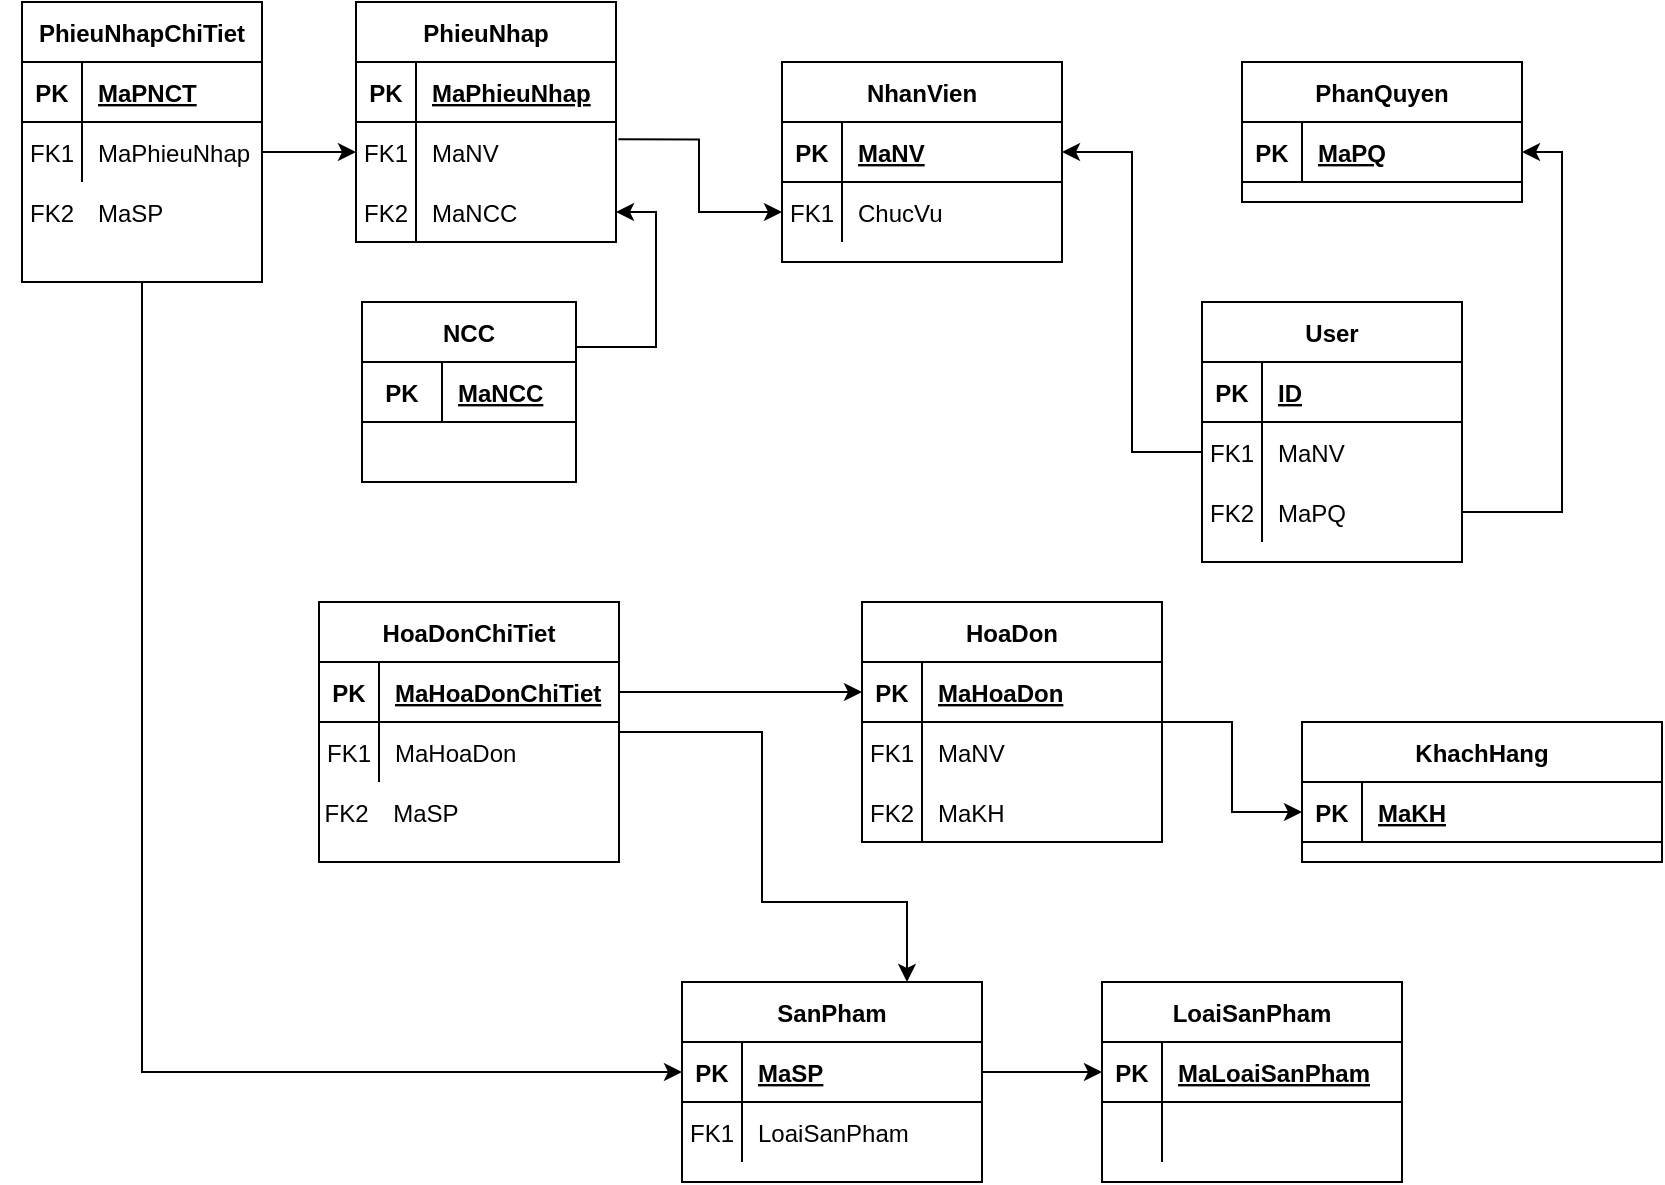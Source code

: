 <mxfile version="13.7.7" type="github">
  <diagram id="R2lEEEUBdFMjLlhIrx00" name="Page-1">
    <mxGraphModel dx="1117" dy="624" grid="1" gridSize="10" guides="1" tooltips="1" connect="1" arrows="1" fold="1" page="1" pageScale="1" pageWidth="1654" pageHeight="2336" math="0" shadow="0" extFonts="Permanent Marker^https://fonts.googleapis.com/css?family=Permanent+Marker">
      <root>
        <mxCell id="0" />
        <mxCell id="1" parent="0" />
        <mxCell id="XAEyPwpKt_tQeQl33N0e-3" style="edgeStyle=orthogonalEdgeStyle;rounded=0;orthogonalLoop=1;jettySize=auto;html=1;exitX=0;exitY=0.5;exitDx=0;exitDy=0;entryX=1;entryY=0.5;entryDx=0;entryDy=0;" edge="1" parent="1" source="C-vyLk0tnHw3VtMMgP7b-6" target="C-vyLk0tnHw3VtMMgP7b-24">
          <mxGeometry relative="1" as="geometry" />
        </mxCell>
        <mxCell id="XAEyPwpKt_tQeQl33N0e-4" style="edgeStyle=orthogonalEdgeStyle;rounded=0;orthogonalLoop=1;jettySize=auto;html=1;exitX=1;exitY=0.5;exitDx=0;exitDy=0;entryX=1;entryY=0.5;entryDx=0;entryDy=0;" edge="1" parent="1" source="C-vyLk0tnHw3VtMMgP7b-9" target="C-vyLk0tnHw3VtMMgP7b-14">
          <mxGeometry relative="1" as="geometry" />
        </mxCell>
        <mxCell id="XAEyPwpKt_tQeQl33N0e-17" style="edgeStyle=orthogonalEdgeStyle;rounded=0;orthogonalLoop=1;jettySize=auto;html=1;entryX=0;entryY=0.5;entryDx=0;entryDy=0;exitX=1.009;exitY=0.289;exitDx=0;exitDy=0;exitPerimeter=0;" edge="1" parent="1" source="XAEyPwpKt_tQeQl33N0e-45" target="C-vyLk0tnHw3VtMMgP7b-27">
          <mxGeometry relative="1" as="geometry">
            <mxPoint x="770" y="305" as="sourcePoint" />
          </mxGeometry>
        </mxCell>
        <mxCell id="XAEyPwpKt_tQeQl33N0e-54" style="edgeStyle=orthogonalEdgeStyle;rounded=0;orthogonalLoop=1;jettySize=auto;html=1;entryX=1;entryY=0.5;entryDx=0;entryDy=0;exitX=1;exitY=0.25;exitDx=0;exitDy=0;" edge="1" parent="1" source="XAEyPwpKt_tQeQl33N0e-18" target="XAEyPwpKt_tQeQl33N0e-48">
          <mxGeometry relative="1" as="geometry">
            <mxPoint x="827" y="330" as="targetPoint" />
          </mxGeometry>
        </mxCell>
        <mxCell id="XAEyPwpKt_tQeQl33N0e-25" value="" style="shape=partialRectangle;collapsible=0;dropTarget=0;pointerEvents=0;fillColor=none;points=[[0,0.5],[1,0.5]];portConstraint=eastwest;top=0;left=0;right=0;bottom=0;" vertex="1" parent="1">
          <mxGeometry x="520" y="550" width="250" height="20" as="geometry" />
        </mxCell>
        <mxCell id="XAEyPwpKt_tQeQl33N0e-26" value="" style="shape=partialRectangle;overflow=hidden;connectable=0;fillColor=none;top=0;left=0;bottom=0;right=0;" vertex="1" parent="XAEyPwpKt_tQeQl33N0e-25">
          <mxGeometry width="30" height="20" as="geometry" />
        </mxCell>
        <mxCell id="XAEyPwpKt_tQeQl33N0e-27" value="" style="shape=partialRectangle;overflow=hidden;connectable=0;fillColor=none;top=0;left=0;bottom=0;right=0;align=left;spacingLeft=6;" vertex="1" parent="XAEyPwpKt_tQeQl33N0e-25">
          <mxGeometry x="30" width="220" height="20" as="geometry" />
        </mxCell>
        <mxCell id="XAEyPwpKt_tQeQl33N0e-103" style="edgeStyle=orthogonalEdgeStyle;rounded=0;orthogonalLoop=1;jettySize=auto;html=1;exitX=1;exitY=0.5;exitDx=0;exitDy=0;entryX=0;entryY=0.5;entryDx=0;entryDy=0;" edge="1" parent="1" source="XAEyPwpKt_tQeQl33N0e-94" target="XAEyPwpKt_tQeQl33N0e-45">
          <mxGeometry relative="1" as="geometry" />
        </mxCell>
        <mxCell id="C-vyLk0tnHw3VtMMgP7b-23" value="NhanVien" style="shape=table;startSize=30;container=1;collapsible=1;childLayout=tableLayout;fixedRows=1;rowLines=0;fontStyle=1;align=center;resizeLast=1;" parent="1" vertex="1">
          <mxGeometry x="910" y="230" width="140" height="100" as="geometry" />
        </mxCell>
        <mxCell id="C-vyLk0tnHw3VtMMgP7b-24" value="" style="shape=partialRectangle;collapsible=0;dropTarget=0;pointerEvents=0;fillColor=none;points=[[0,0.5],[1,0.5]];portConstraint=eastwest;top=0;left=0;right=0;bottom=1;" parent="C-vyLk0tnHw3VtMMgP7b-23" vertex="1">
          <mxGeometry y="30" width="140" height="30" as="geometry" />
        </mxCell>
        <mxCell id="C-vyLk0tnHw3VtMMgP7b-25" value="PK" style="shape=partialRectangle;overflow=hidden;connectable=0;fillColor=none;top=0;left=0;bottom=0;right=0;fontStyle=1;" parent="C-vyLk0tnHw3VtMMgP7b-24" vertex="1">
          <mxGeometry width="30" height="30" as="geometry" />
        </mxCell>
        <mxCell id="C-vyLk0tnHw3VtMMgP7b-26" value="MaNV" style="shape=partialRectangle;overflow=hidden;connectable=0;fillColor=none;top=0;left=0;bottom=0;right=0;align=left;spacingLeft=6;fontStyle=5;" parent="C-vyLk0tnHw3VtMMgP7b-24" vertex="1">
          <mxGeometry x="30" width="110" height="30" as="geometry" />
        </mxCell>
        <mxCell id="C-vyLk0tnHw3VtMMgP7b-27" value="" style="shape=partialRectangle;collapsible=0;dropTarget=0;pointerEvents=0;fillColor=none;points=[[0,0.5],[1,0.5]];portConstraint=eastwest;top=0;left=0;right=0;bottom=0;" parent="C-vyLk0tnHw3VtMMgP7b-23" vertex="1">
          <mxGeometry y="60" width="140" height="30" as="geometry" />
        </mxCell>
        <mxCell id="C-vyLk0tnHw3VtMMgP7b-28" value="FK1" style="shape=partialRectangle;overflow=hidden;connectable=0;fillColor=none;top=0;left=0;bottom=0;right=0;" parent="C-vyLk0tnHw3VtMMgP7b-27" vertex="1">
          <mxGeometry width="30" height="30" as="geometry" />
        </mxCell>
        <mxCell id="C-vyLk0tnHw3VtMMgP7b-29" value="ChucVu" style="shape=partialRectangle;overflow=hidden;connectable=0;fillColor=none;top=0;left=0;bottom=0;right=0;align=left;spacingLeft=6;" parent="C-vyLk0tnHw3VtMMgP7b-27" vertex="1">
          <mxGeometry x="30" width="110" height="30" as="geometry" />
        </mxCell>
        <mxCell id="C-vyLk0tnHw3VtMMgP7b-13" value="PhanQuyen" style="shape=table;startSize=30;container=1;collapsible=1;childLayout=tableLayout;fixedRows=1;rowLines=0;fontStyle=1;align=center;resizeLast=1;swimlaneFillColor=#ffffff;" parent="1" vertex="1">
          <mxGeometry x="1140" y="230" width="140" height="70" as="geometry" />
        </mxCell>
        <mxCell id="C-vyLk0tnHw3VtMMgP7b-14" value="" style="shape=partialRectangle;collapsible=0;dropTarget=0;pointerEvents=0;fillColor=none;points=[[0,0.5],[1,0.5]];portConstraint=eastwest;top=0;left=0;right=0;bottom=1;" parent="C-vyLk0tnHw3VtMMgP7b-13" vertex="1">
          <mxGeometry y="30" width="140" height="30" as="geometry" />
        </mxCell>
        <mxCell id="C-vyLk0tnHw3VtMMgP7b-15" value="PK" style="shape=partialRectangle;overflow=hidden;connectable=0;fillColor=none;top=0;left=0;bottom=0;right=0;fontStyle=1;" parent="C-vyLk0tnHw3VtMMgP7b-14" vertex="1">
          <mxGeometry width="30" height="30" as="geometry" />
        </mxCell>
        <mxCell id="C-vyLk0tnHw3VtMMgP7b-16" value="MaPQ" style="shape=partialRectangle;overflow=hidden;connectable=0;fillColor=none;top=0;left=0;bottom=0;right=0;align=left;spacingLeft=6;fontStyle=5;" parent="C-vyLk0tnHw3VtMMgP7b-14" vertex="1">
          <mxGeometry x="30" width="110" height="30" as="geometry" />
        </mxCell>
        <mxCell id="XAEyPwpKt_tQeQl33N0e-41" value="PhieuNhap" style="shape=table;startSize=30;container=1;collapsible=1;childLayout=tableLayout;fixedRows=1;rowLines=0;fontStyle=1;align=center;resizeLast=1;" vertex="1" parent="1">
          <mxGeometry x="697" y="200" width="130" height="120" as="geometry" />
        </mxCell>
        <mxCell id="XAEyPwpKt_tQeQl33N0e-42" value="" style="shape=partialRectangle;collapsible=0;dropTarget=0;pointerEvents=0;fillColor=none;top=0;left=0;bottom=1;right=0;points=[[0,0.5],[1,0.5]];portConstraint=eastwest;" vertex="1" parent="XAEyPwpKt_tQeQl33N0e-41">
          <mxGeometry y="30" width="130" height="30" as="geometry" />
        </mxCell>
        <mxCell id="XAEyPwpKt_tQeQl33N0e-43" value="PK" style="shape=partialRectangle;connectable=0;fillColor=none;top=0;left=0;bottom=0;right=0;fontStyle=1;overflow=hidden;" vertex="1" parent="XAEyPwpKt_tQeQl33N0e-42">
          <mxGeometry width="30" height="30" as="geometry" />
        </mxCell>
        <mxCell id="XAEyPwpKt_tQeQl33N0e-44" value="MaPhieuNhap" style="shape=partialRectangle;connectable=0;fillColor=none;top=0;left=0;bottom=0;right=0;align=left;spacingLeft=6;fontStyle=5;overflow=hidden;" vertex="1" parent="XAEyPwpKt_tQeQl33N0e-42">
          <mxGeometry x="30" width="100" height="30" as="geometry" />
        </mxCell>
        <mxCell id="XAEyPwpKt_tQeQl33N0e-45" value="" style="shape=partialRectangle;collapsible=0;dropTarget=0;pointerEvents=0;fillColor=none;top=0;left=0;bottom=0;right=0;points=[[0,0.5],[1,0.5]];portConstraint=eastwest;" vertex="1" parent="XAEyPwpKt_tQeQl33N0e-41">
          <mxGeometry y="60" width="130" height="30" as="geometry" />
        </mxCell>
        <mxCell id="XAEyPwpKt_tQeQl33N0e-46" value="FK1" style="shape=partialRectangle;connectable=0;fillColor=none;top=0;left=0;bottom=0;right=0;editable=1;overflow=hidden;" vertex="1" parent="XAEyPwpKt_tQeQl33N0e-45">
          <mxGeometry width="30" height="30" as="geometry" />
        </mxCell>
        <mxCell id="XAEyPwpKt_tQeQl33N0e-47" value="MaNV" style="shape=partialRectangle;connectable=0;fillColor=none;top=0;left=0;bottom=0;right=0;align=left;spacingLeft=6;overflow=hidden;" vertex="1" parent="XAEyPwpKt_tQeQl33N0e-45">
          <mxGeometry x="30" width="100" height="30" as="geometry" />
        </mxCell>
        <mxCell id="XAEyPwpKt_tQeQl33N0e-48" value="" style="shape=partialRectangle;collapsible=0;dropTarget=0;pointerEvents=0;fillColor=none;top=0;left=0;bottom=0;right=0;points=[[0,0.5],[1,0.5]];portConstraint=eastwest;" vertex="1" parent="XAEyPwpKt_tQeQl33N0e-41">
          <mxGeometry y="90" width="130" height="30" as="geometry" />
        </mxCell>
        <mxCell id="XAEyPwpKt_tQeQl33N0e-49" value="FK2" style="shape=partialRectangle;connectable=0;fillColor=none;top=0;left=0;bottom=0;right=0;editable=1;overflow=hidden;" vertex="1" parent="XAEyPwpKt_tQeQl33N0e-48">
          <mxGeometry width="30" height="30" as="geometry" />
        </mxCell>
        <mxCell id="XAEyPwpKt_tQeQl33N0e-50" value="MaNCC" style="shape=partialRectangle;connectable=0;fillColor=none;top=0;left=0;bottom=0;right=0;align=left;spacingLeft=6;overflow=hidden;" vertex="1" parent="XAEyPwpKt_tQeQl33N0e-48">
          <mxGeometry x="30" width="100" height="30" as="geometry" />
        </mxCell>
        <mxCell id="XAEyPwpKt_tQeQl33N0e-121" style="edgeStyle=orthogonalEdgeStyle;rounded=0;orthogonalLoop=1;jettySize=auto;html=1;entryX=0;entryY=0.5;entryDx=0;entryDy=0;" edge="1" parent="1" source="XAEyPwpKt_tQeQl33N0e-90" target="XAEyPwpKt_tQeQl33N0e-105">
          <mxGeometry relative="1" as="geometry">
            <mxPoint x="810" y="760" as="targetPoint" />
          </mxGeometry>
        </mxCell>
        <mxCell id="XAEyPwpKt_tQeQl33N0e-90" value="PhieuNhapChiTiet" style="shape=table;startSize=30;container=1;collapsible=1;childLayout=tableLayout;fixedRows=1;rowLines=0;fontStyle=1;align=center;resizeLast=1;" vertex="1" parent="1">
          <mxGeometry x="530" y="200" width="120" height="140" as="geometry">
            <mxRectangle x="170" y="220" width="60" height="30" as="alternateBounds" />
          </mxGeometry>
        </mxCell>
        <mxCell id="XAEyPwpKt_tQeQl33N0e-91" value="" style="shape=partialRectangle;collapsible=0;dropTarget=0;pointerEvents=0;fillColor=none;top=0;left=0;bottom=1;right=0;points=[[0,0.5],[1,0.5]];portConstraint=eastwest;" vertex="1" parent="XAEyPwpKt_tQeQl33N0e-90">
          <mxGeometry y="30" width="120" height="30" as="geometry" />
        </mxCell>
        <mxCell id="XAEyPwpKt_tQeQl33N0e-92" value="PK" style="shape=partialRectangle;connectable=0;fillColor=none;top=0;left=0;bottom=0;right=0;fontStyle=1;overflow=hidden;" vertex="1" parent="XAEyPwpKt_tQeQl33N0e-91">
          <mxGeometry width="30" height="30" as="geometry" />
        </mxCell>
        <mxCell id="XAEyPwpKt_tQeQl33N0e-93" value="MaPNCT" style="shape=partialRectangle;connectable=0;fillColor=none;top=0;left=0;bottom=0;right=0;align=left;spacingLeft=6;fontStyle=5;overflow=hidden;" vertex="1" parent="XAEyPwpKt_tQeQl33N0e-91">
          <mxGeometry x="30" width="90" height="30" as="geometry" />
        </mxCell>
        <mxCell id="XAEyPwpKt_tQeQl33N0e-94" value="" style="shape=partialRectangle;collapsible=0;dropTarget=0;pointerEvents=0;fillColor=none;top=0;left=0;bottom=0;right=0;points=[[0,0.5],[1,0.5]];portConstraint=eastwest;" vertex="1" parent="XAEyPwpKt_tQeQl33N0e-90">
          <mxGeometry y="60" width="120" height="30" as="geometry" />
        </mxCell>
        <mxCell id="XAEyPwpKt_tQeQl33N0e-95" value="FK1" style="shape=partialRectangle;connectable=0;fillColor=none;top=0;left=0;bottom=0;right=0;editable=1;overflow=hidden;" vertex="1" parent="XAEyPwpKt_tQeQl33N0e-94">
          <mxGeometry width="30" height="30" as="geometry" />
        </mxCell>
        <mxCell id="XAEyPwpKt_tQeQl33N0e-96" value="MaPhieuNhap" style="shape=partialRectangle;connectable=0;fillColor=none;top=0;left=0;bottom=0;right=0;align=left;spacingLeft=6;overflow=hidden;" vertex="1" parent="XAEyPwpKt_tQeQl33N0e-94">
          <mxGeometry x="30" width="90" height="30" as="geometry" />
        </mxCell>
        <mxCell id="XAEyPwpKt_tQeQl33N0e-18" value="NCC" style="shape=table;startSize=30;container=1;collapsible=1;childLayout=tableLayout;fixedRows=1;rowLines=0;fontStyle=1;align=center;resizeLast=1;" vertex="1" parent="1">
          <mxGeometry x="700" y="350" width="107" height="90" as="geometry" />
        </mxCell>
        <mxCell id="XAEyPwpKt_tQeQl33N0e-19" value="" style="shape=partialRectangle;collapsible=0;dropTarget=0;pointerEvents=0;fillColor=none;points=[[0,0.5],[1,0.5]];portConstraint=eastwest;top=0;left=0;right=0;bottom=1;" vertex="1" parent="XAEyPwpKt_tQeQl33N0e-18">
          <mxGeometry y="30" width="107" height="30" as="geometry" />
        </mxCell>
        <mxCell id="XAEyPwpKt_tQeQl33N0e-20" value="PK" style="shape=partialRectangle;overflow=hidden;connectable=0;fillColor=none;top=0;left=0;bottom=0;right=0;fontStyle=1;" vertex="1" parent="XAEyPwpKt_tQeQl33N0e-19">
          <mxGeometry width="40" height="30" as="geometry" />
        </mxCell>
        <mxCell id="XAEyPwpKt_tQeQl33N0e-21" value="MaNCC" style="shape=partialRectangle;overflow=hidden;connectable=0;fillColor=none;top=0;left=0;bottom=0;right=0;align=left;spacingLeft=6;fontStyle=5;" vertex="1" parent="XAEyPwpKt_tQeQl33N0e-19">
          <mxGeometry x="40" width="67" height="30" as="geometry" />
        </mxCell>
        <mxCell id="XAEyPwpKt_tQeQl33N0e-118" value="" style="shape=partialRectangle;collapsible=0;dropTarget=0;pointerEvents=0;fillColor=none;top=0;left=0;bottom=0;right=0;points=[[0,0.5],[1,0.5]];portConstraint=eastwest;" vertex="1" parent="1">
          <mxGeometry x="530" y="290" width="120" height="30" as="geometry" />
        </mxCell>
        <mxCell id="XAEyPwpKt_tQeQl33N0e-119" value="FK2" style="shape=partialRectangle;connectable=0;fillColor=none;top=0;left=0;bottom=0;right=0;editable=1;overflow=hidden;" vertex="1" parent="XAEyPwpKt_tQeQl33N0e-118">
          <mxGeometry width="30" height="30" as="geometry" />
        </mxCell>
        <mxCell id="XAEyPwpKt_tQeQl33N0e-120" value="MaSP" style="shape=partialRectangle;connectable=0;fillColor=none;top=0;left=0;bottom=0;right=0;align=left;spacingLeft=6;overflow=hidden;" vertex="1" parent="XAEyPwpKt_tQeQl33N0e-118">
          <mxGeometry x="30" width="90" height="30" as="geometry" />
        </mxCell>
        <mxCell id="XAEyPwpKt_tQeQl33N0e-104" value="SanPham" style="shape=table;startSize=30;container=1;collapsible=1;childLayout=tableLayout;fixedRows=1;rowLines=0;fontStyle=1;align=center;resizeLast=1;" vertex="1" parent="1">
          <mxGeometry x="860" y="690" width="150" height="100" as="geometry" />
        </mxCell>
        <mxCell id="XAEyPwpKt_tQeQl33N0e-105" value="" style="shape=partialRectangle;collapsible=0;dropTarget=0;pointerEvents=0;fillColor=none;top=0;left=0;bottom=1;right=0;points=[[0,0.5],[1,0.5]];portConstraint=eastwest;" vertex="1" parent="XAEyPwpKt_tQeQl33N0e-104">
          <mxGeometry y="30" width="150" height="30" as="geometry" />
        </mxCell>
        <mxCell id="XAEyPwpKt_tQeQl33N0e-106" value="PK" style="shape=partialRectangle;connectable=0;fillColor=none;top=0;left=0;bottom=0;right=0;fontStyle=1;overflow=hidden;" vertex="1" parent="XAEyPwpKt_tQeQl33N0e-105">
          <mxGeometry width="30" height="30" as="geometry" />
        </mxCell>
        <mxCell id="XAEyPwpKt_tQeQl33N0e-107" value="MaSP" style="shape=partialRectangle;connectable=0;fillColor=none;top=0;left=0;bottom=0;right=0;align=left;spacingLeft=6;fontStyle=5;overflow=hidden;" vertex="1" parent="XAEyPwpKt_tQeQl33N0e-105">
          <mxGeometry x="30" width="120" height="30" as="geometry" />
        </mxCell>
        <mxCell id="XAEyPwpKt_tQeQl33N0e-108" value="" style="shape=partialRectangle;collapsible=0;dropTarget=0;pointerEvents=0;fillColor=none;top=0;left=0;bottom=0;right=0;points=[[0,0.5],[1,0.5]];portConstraint=eastwest;" vertex="1" parent="XAEyPwpKt_tQeQl33N0e-104">
          <mxGeometry y="60" width="150" height="30" as="geometry" />
        </mxCell>
        <mxCell id="XAEyPwpKt_tQeQl33N0e-109" value="FK1" style="shape=partialRectangle;connectable=0;fillColor=none;top=0;left=0;bottom=0;right=0;editable=1;overflow=hidden;" vertex="1" parent="XAEyPwpKt_tQeQl33N0e-108">
          <mxGeometry width="30" height="30" as="geometry" />
        </mxCell>
        <mxCell id="XAEyPwpKt_tQeQl33N0e-110" value="LoaiSanPham" style="shape=partialRectangle;connectable=0;fillColor=none;top=0;left=0;bottom=0;right=0;align=left;spacingLeft=6;overflow=hidden;" vertex="1" parent="XAEyPwpKt_tQeQl33N0e-108">
          <mxGeometry x="30" width="120" height="30" as="geometry" />
        </mxCell>
        <mxCell id="XAEyPwpKt_tQeQl33N0e-122" value="LoaiSanPham" style="shape=table;startSize=30;container=1;collapsible=1;childLayout=tableLayout;fixedRows=1;rowLines=0;fontStyle=1;align=center;resizeLast=1;" vertex="1" parent="1">
          <mxGeometry x="1070" y="690" width="150" height="100" as="geometry" />
        </mxCell>
        <mxCell id="XAEyPwpKt_tQeQl33N0e-123" value="" style="shape=partialRectangle;collapsible=0;dropTarget=0;pointerEvents=0;fillColor=none;top=0;left=0;bottom=1;right=0;points=[[0,0.5],[1,0.5]];portConstraint=eastwest;" vertex="1" parent="XAEyPwpKt_tQeQl33N0e-122">
          <mxGeometry y="30" width="150" height="30" as="geometry" />
        </mxCell>
        <mxCell id="XAEyPwpKt_tQeQl33N0e-124" value="PK" style="shape=partialRectangle;connectable=0;fillColor=none;top=0;left=0;bottom=0;right=0;fontStyle=1;overflow=hidden;" vertex="1" parent="XAEyPwpKt_tQeQl33N0e-123">
          <mxGeometry width="30" height="30" as="geometry" />
        </mxCell>
        <mxCell id="XAEyPwpKt_tQeQl33N0e-125" value="MaLoaiSanPham" style="shape=partialRectangle;connectable=0;fillColor=none;top=0;left=0;bottom=0;right=0;align=left;spacingLeft=6;fontStyle=5;overflow=hidden;" vertex="1" parent="XAEyPwpKt_tQeQl33N0e-123">
          <mxGeometry x="30" width="120" height="30" as="geometry" />
        </mxCell>
        <mxCell id="XAEyPwpKt_tQeQl33N0e-126" value="" style="shape=partialRectangle;collapsible=0;dropTarget=0;pointerEvents=0;fillColor=none;top=0;left=0;bottom=0;right=0;points=[[0,0.5],[1,0.5]];portConstraint=eastwest;" vertex="1" parent="XAEyPwpKt_tQeQl33N0e-122">
          <mxGeometry y="60" width="150" height="30" as="geometry" />
        </mxCell>
        <mxCell id="XAEyPwpKt_tQeQl33N0e-127" value="" style="shape=partialRectangle;connectable=0;fillColor=none;top=0;left=0;bottom=0;right=0;editable=1;overflow=hidden;" vertex="1" parent="XAEyPwpKt_tQeQl33N0e-126">
          <mxGeometry width="30" height="30" as="geometry" />
        </mxCell>
        <mxCell id="XAEyPwpKt_tQeQl33N0e-128" value="" style="shape=partialRectangle;connectable=0;fillColor=none;top=0;left=0;bottom=0;right=0;align=left;spacingLeft=6;overflow=hidden;" vertex="1" parent="XAEyPwpKt_tQeQl33N0e-126">
          <mxGeometry x="30" width="120" height="30" as="geometry" />
        </mxCell>
        <mxCell id="XAEyPwpKt_tQeQl33N0e-129" style="edgeStyle=orthogonalEdgeStyle;rounded=0;orthogonalLoop=1;jettySize=auto;html=1;entryX=0;entryY=0.5;entryDx=0;entryDy=0;" edge="1" parent="1" source="XAEyPwpKt_tQeQl33N0e-105" target="XAEyPwpKt_tQeQl33N0e-123">
          <mxGeometry relative="1" as="geometry" />
        </mxCell>
        <mxCell id="XAEyPwpKt_tQeQl33N0e-205" style="edgeStyle=orthogonalEdgeStyle;rounded=0;orthogonalLoop=1;jettySize=auto;html=1;entryX=0.75;entryY=0;entryDx=0;entryDy=0;" edge="1" parent="1" source="XAEyPwpKt_tQeQl33N0e-186" target="XAEyPwpKt_tQeQl33N0e-104">
          <mxGeometry relative="1" as="geometry">
            <Array as="points">
              <mxPoint x="900" y="565" />
              <mxPoint x="900" y="650" />
              <mxPoint x="973" y="650" />
            </Array>
          </mxGeometry>
        </mxCell>
        <mxCell id="XAEyPwpKt_tQeQl33N0e-197" style="edgeStyle=orthogonalEdgeStyle;rounded=0;orthogonalLoop=1;jettySize=auto;html=1;entryX=0;entryY=0.5;entryDx=0;entryDy=0;" edge="1" parent="1" source="XAEyPwpKt_tQeQl33N0e-187" target="XAEyPwpKt_tQeQl33N0e-174">
          <mxGeometry relative="1" as="geometry" />
        </mxCell>
        <mxCell id="XAEyPwpKt_tQeQl33N0e-199" style="edgeStyle=orthogonalEdgeStyle;rounded=0;orthogonalLoop=1;jettySize=auto;html=1;entryX=0;entryY=0.5;entryDx=0;entryDy=0;" edge="1" parent="1" source="XAEyPwpKt_tQeQl33N0e-173" target="XAEyPwpKt_tQeQl33N0e-161">
          <mxGeometry relative="1" as="geometry">
            <mxPoint x="852" y="590" as="targetPoint" />
          </mxGeometry>
        </mxCell>
        <mxCell id="XAEyPwpKt_tQeQl33N0e-173" value="HoaDon" style="shape=table;startSize=30;container=1;collapsible=1;childLayout=tableLayout;fixedRows=1;rowLines=0;fontStyle=1;align=center;resizeLast=1;" vertex="1" parent="1">
          <mxGeometry x="950" y="500" width="150" height="120" as="geometry" />
        </mxCell>
        <mxCell id="XAEyPwpKt_tQeQl33N0e-174" value="" style="shape=partialRectangle;collapsible=0;dropTarget=0;pointerEvents=0;fillColor=none;top=0;left=0;bottom=1;right=0;points=[[0,0.5],[1,0.5]];portConstraint=eastwest;" vertex="1" parent="XAEyPwpKt_tQeQl33N0e-173">
          <mxGeometry y="30" width="150" height="30" as="geometry" />
        </mxCell>
        <mxCell id="XAEyPwpKt_tQeQl33N0e-175" value="PK" style="shape=partialRectangle;connectable=0;fillColor=none;top=0;left=0;bottom=0;right=0;fontStyle=1;overflow=hidden;" vertex="1" parent="XAEyPwpKt_tQeQl33N0e-174">
          <mxGeometry width="30" height="30" as="geometry" />
        </mxCell>
        <mxCell id="XAEyPwpKt_tQeQl33N0e-176" value="MaHoaDon" style="shape=partialRectangle;connectable=0;fillColor=none;top=0;left=0;bottom=0;right=0;align=left;spacingLeft=6;fontStyle=5;overflow=hidden;" vertex="1" parent="XAEyPwpKt_tQeQl33N0e-174">
          <mxGeometry x="30" width="120" height="30" as="geometry" />
        </mxCell>
        <mxCell id="XAEyPwpKt_tQeQl33N0e-177" value="" style="shape=partialRectangle;collapsible=0;dropTarget=0;pointerEvents=0;fillColor=none;top=0;left=0;bottom=0;right=0;points=[[0,0.5],[1,0.5]];portConstraint=eastwest;" vertex="1" parent="XAEyPwpKt_tQeQl33N0e-173">
          <mxGeometry y="60" width="150" height="30" as="geometry" />
        </mxCell>
        <mxCell id="XAEyPwpKt_tQeQl33N0e-178" value="FK1" style="shape=partialRectangle;connectable=0;fillColor=none;top=0;left=0;bottom=0;right=0;editable=1;overflow=hidden;" vertex="1" parent="XAEyPwpKt_tQeQl33N0e-177">
          <mxGeometry width="30" height="30" as="geometry" />
        </mxCell>
        <mxCell id="XAEyPwpKt_tQeQl33N0e-179" value="MaNV" style="shape=partialRectangle;connectable=0;fillColor=none;top=0;left=0;bottom=0;right=0;align=left;spacingLeft=6;overflow=hidden;" vertex="1" parent="XAEyPwpKt_tQeQl33N0e-177">
          <mxGeometry x="30" width="120" height="30" as="geometry" />
        </mxCell>
        <mxCell id="XAEyPwpKt_tQeQl33N0e-180" value="" style="shape=partialRectangle;collapsible=0;dropTarget=0;pointerEvents=0;fillColor=none;top=0;left=0;bottom=0;right=0;points=[[0,0.5],[1,0.5]];portConstraint=eastwest;" vertex="1" parent="XAEyPwpKt_tQeQl33N0e-173">
          <mxGeometry y="90" width="150" height="30" as="geometry" />
        </mxCell>
        <mxCell id="XAEyPwpKt_tQeQl33N0e-181" value="FK2" style="shape=partialRectangle;connectable=0;fillColor=none;top=0;left=0;bottom=0;right=0;editable=1;overflow=hidden;" vertex="1" parent="XAEyPwpKt_tQeQl33N0e-180">
          <mxGeometry width="30" height="30" as="geometry" />
        </mxCell>
        <mxCell id="XAEyPwpKt_tQeQl33N0e-182" value="MaKH" style="shape=partialRectangle;connectable=0;fillColor=none;top=0;left=0;bottom=0;right=0;align=left;spacingLeft=6;overflow=hidden;" vertex="1" parent="XAEyPwpKt_tQeQl33N0e-180">
          <mxGeometry x="30" width="120" height="30" as="geometry" />
        </mxCell>
        <mxCell id="XAEyPwpKt_tQeQl33N0e-202" value="" style="shape=partialRectangle;collapsible=0;dropTarget=0;pointerEvents=0;fillColor=none;top=0;left=0;bottom=0;right=0;points=[[0,0.5],[1,0.5]];portConstraint=eastwest;" vertex="1" parent="1">
          <mxGeometry x="677" y="590" width="153" height="30" as="geometry" />
        </mxCell>
        <mxCell id="XAEyPwpKt_tQeQl33N0e-203" value="FK2" style="shape=partialRectangle;connectable=0;fillColor=none;top=0;left=0;bottom=0;right=0;editable=1;overflow=hidden;" vertex="1" parent="XAEyPwpKt_tQeQl33N0e-202">
          <mxGeometry width="30.6" height="30" as="geometry" />
        </mxCell>
        <mxCell id="XAEyPwpKt_tQeQl33N0e-204" value="MaSP" style="shape=partialRectangle;connectable=0;fillColor=none;top=0;left=0;bottom=0;right=0;align=left;spacingLeft=6;overflow=hidden;" vertex="1" parent="XAEyPwpKt_tQeQl33N0e-202">
          <mxGeometry x="30.6" width="122.4" height="30" as="geometry" />
        </mxCell>
        <mxCell id="XAEyPwpKt_tQeQl33N0e-186" value="HoaDonChiTiet" style="shape=table;startSize=30;container=1;collapsible=1;childLayout=tableLayout;fixedRows=1;rowLines=0;fontStyle=1;align=center;resizeLast=1;" vertex="1" parent="1">
          <mxGeometry x="678.5" y="500" width="150" height="130" as="geometry" />
        </mxCell>
        <mxCell id="XAEyPwpKt_tQeQl33N0e-187" value="" style="shape=partialRectangle;collapsible=0;dropTarget=0;pointerEvents=0;fillColor=none;top=0;left=0;bottom=1;right=0;points=[[0,0.5],[1,0.5]];portConstraint=eastwest;" vertex="1" parent="XAEyPwpKt_tQeQl33N0e-186">
          <mxGeometry y="30" width="150" height="30" as="geometry" />
        </mxCell>
        <mxCell id="XAEyPwpKt_tQeQl33N0e-188" value="PK" style="shape=partialRectangle;connectable=0;fillColor=none;top=0;left=0;bottom=0;right=0;fontStyle=1;overflow=hidden;" vertex="1" parent="XAEyPwpKt_tQeQl33N0e-187">
          <mxGeometry width="30" height="30" as="geometry" />
        </mxCell>
        <mxCell id="XAEyPwpKt_tQeQl33N0e-189" value="MaHoaDonChiTiet" style="shape=partialRectangle;connectable=0;fillColor=none;top=0;left=0;bottom=0;right=0;align=left;spacingLeft=6;fontStyle=5;overflow=hidden;" vertex="1" parent="XAEyPwpKt_tQeQl33N0e-187">
          <mxGeometry x="30" width="120" height="30" as="geometry" />
        </mxCell>
        <mxCell id="XAEyPwpKt_tQeQl33N0e-190" value="" style="shape=partialRectangle;collapsible=0;dropTarget=0;pointerEvents=0;fillColor=none;top=0;left=0;bottom=0;right=0;points=[[0,0.5],[1,0.5]];portConstraint=eastwest;" vertex="1" parent="XAEyPwpKt_tQeQl33N0e-186">
          <mxGeometry y="60" width="150" height="30" as="geometry" />
        </mxCell>
        <mxCell id="XAEyPwpKt_tQeQl33N0e-191" value="FK1" style="shape=partialRectangle;connectable=0;fillColor=none;top=0;left=0;bottom=0;right=0;editable=1;overflow=hidden;" vertex="1" parent="XAEyPwpKt_tQeQl33N0e-190">
          <mxGeometry width="30" height="30" as="geometry" />
        </mxCell>
        <mxCell id="XAEyPwpKt_tQeQl33N0e-192" value="MaHoaDon" style="shape=partialRectangle;connectable=0;fillColor=none;top=0;left=0;bottom=0;right=0;align=left;spacingLeft=6;overflow=hidden;" vertex="1" parent="XAEyPwpKt_tQeQl33N0e-190">
          <mxGeometry x="30" width="120" height="30" as="geometry" />
        </mxCell>
        <mxCell id="XAEyPwpKt_tQeQl33N0e-160" value="KhachHang" style="shape=table;startSize=30;container=1;collapsible=1;childLayout=tableLayout;fixedRows=1;rowLines=0;fontStyle=1;align=center;resizeLast=1;" vertex="1" parent="1">
          <mxGeometry x="1170" y="560" width="180" height="70" as="geometry" />
        </mxCell>
        <mxCell id="XAEyPwpKt_tQeQl33N0e-161" value="" style="shape=partialRectangle;collapsible=0;dropTarget=0;pointerEvents=0;fillColor=none;top=0;left=0;bottom=1;right=0;points=[[0,0.5],[1,0.5]];portConstraint=eastwest;" vertex="1" parent="XAEyPwpKt_tQeQl33N0e-160">
          <mxGeometry y="30" width="180" height="30" as="geometry" />
        </mxCell>
        <mxCell id="XAEyPwpKt_tQeQl33N0e-162" value="PK" style="shape=partialRectangle;connectable=0;fillColor=none;top=0;left=0;bottom=0;right=0;fontStyle=1;overflow=hidden;" vertex="1" parent="XAEyPwpKt_tQeQl33N0e-161">
          <mxGeometry width="30" height="30" as="geometry" />
        </mxCell>
        <mxCell id="XAEyPwpKt_tQeQl33N0e-163" value="MaKH" style="shape=partialRectangle;connectable=0;fillColor=none;top=0;left=0;bottom=0;right=0;align=left;spacingLeft=6;fontStyle=5;overflow=hidden;" vertex="1" parent="XAEyPwpKt_tQeQl33N0e-161">
          <mxGeometry x="30" width="150" height="30" as="geometry" />
        </mxCell>
        <mxCell id="C-vyLk0tnHw3VtMMgP7b-2" value="User" style="shape=table;startSize=30;container=1;collapsible=1;childLayout=tableLayout;fixedRows=1;rowLines=0;fontStyle=1;align=center;resizeLast=1;" parent="1" vertex="1">
          <mxGeometry x="1120" y="350" width="130" height="130" as="geometry" />
        </mxCell>
        <mxCell id="C-vyLk0tnHw3VtMMgP7b-3" value="" style="shape=partialRectangle;collapsible=0;dropTarget=0;pointerEvents=0;fillColor=none;points=[[0,0.5],[1,0.5]];portConstraint=eastwest;top=0;left=0;right=0;bottom=1;" parent="C-vyLk0tnHw3VtMMgP7b-2" vertex="1">
          <mxGeometry y="30" width="130" height="30" as="geometry" />
        </mxCell>
        <mxCell id="C-vyLk0tnHw3VtMMgP7b-4" value="PK" style="shape=partialRectangle;overflow=hidden;connectable=0;fillColor=none;top=0;left=0;bottom=0;right=0;fontStyle=1;" parent="C-vyLk0tnHw3VtMMgP7b-3" vertex="1">
          <mxGeometry width="30" height="30" as="geometry" />
        </mxCell>
        <mxCell id="C-vyLk0tnHw3VtMMgP7b-5" value="ID" style="shape=partialRectangle;overflow=hidden;connectable=0;fillColor=none;top=0;left=0;bottom=0;right=0;align=left;spacingLeft=6;fontStyle=5;" parent="C-vyLk0tnHw3VtMMgP7b-3" vertex="1">
          <mxGeometry x="30" width="100" height="30" as="geometry" />
        </mxCell>
        <mxCell id="C-vyLk0tnHw3VtMMgP7b-6" value="" style="shape=partialRectangle;collapsible=0;dropTarget=0;pointerEvents=0;fillColor=none;points=[[0,0.5],[1,0.5]];portConstraint=eastwest;top=0;left=0;right=0;bottom=0;" parent="C-vyLk0tnHw3VtMMgP7b-2" vertex="1">
          <mxGeometry y="60" width="130" height="30" as="geometry" />
        </mxCell>
        <mxCell id="C-vyLk0tnHw3VtMMgP7b-7" value="FK1" style="shape=partialRectangle;overflow=hidden;connectable=0;fillColor=none;top=0;left=0;bottom=0;right=0;" parent="C-vyLk0tnHw3VtMMgP7b-6" vertex="1">
          <mxGeometry width="30" height="30" as="geometry" />
        </mxCell>
        <mxCell id="C-vyLk0tnHw3VtMMgP7b-8" value="MaNV" style="shape=partialRectangle;overflow=hidden;connectable=0;fillColor=none;top=0;left=0;bottom=0;right=0;align=left;spacingLeft=6;" parent="C-vyLk0tnHw3VtMMgP7b-6" vertex="1">
          <mxGeometry x="30" width="100" height="30" as="geometry" />
        </mxCell>
        <mxCell id="C-vyLk0tnHw3VtMMgP7b-9" value="" style="shape=partialRectangle;collapsible=0;dropTarget=0;pointerEvents=0;fillColor=none;points=[[0,0.5],[1,0.5]];portConstraint=eastwest;top=0;left=0;right=0;bottom=0;" parent="C-vyLk0tnHw3VtMMgP7b-2" vertex="1">
          <mxGeometry y="90" width="130" height="30" as="geometry" />
        </mxCell>
        <mxCell id="C-vyLk0tnHw3VtMMgP7b-10" value="FK2" style="shape=partialRectangle;overflow=hidden;connectable=0;fillColor=none;top=0;left=0;bottom=0;right=0;" parent="C-vyLk0tnHw3VtMMgP7b-9" vertex="1">
          <mxGeometry width="30" height="30" as="geometry" />
        </mxCell>
        <mxCell id="C-vyLk0tnHw3VtMMgP7b-11" value="MaPQ" style="shape=partialRectangle;overflow=hidden;connectable=0;fillColor=none;top=0;left=0;bottom=0;right=0;align=left;spacingLeft=6;" parent="C-vyLk0tnHw3VtMMgP7b-9" vertex="1">
          <mxGeometry x="30" width="100" height="30" as="geometry" />
        </mxCell>
      </root>
    </mxGraphModel>
  </diagram>
</mxfile>
